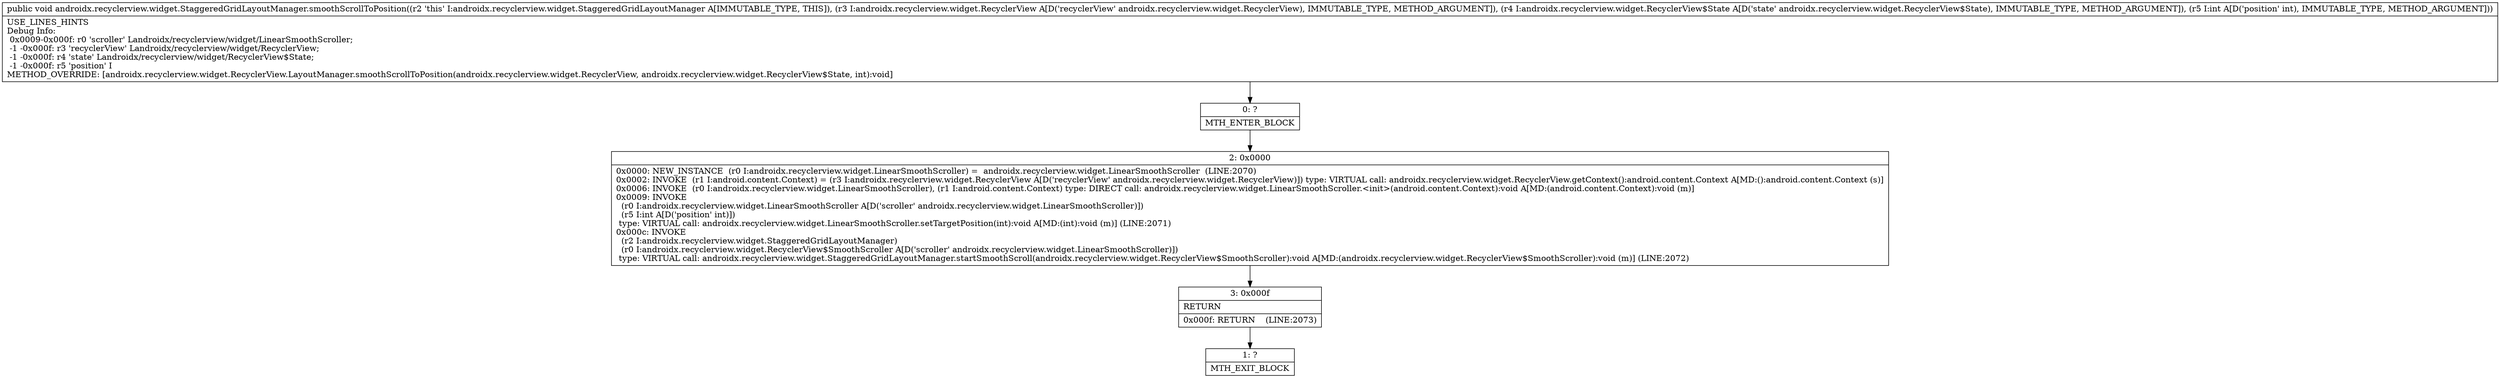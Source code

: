 digraph "CFG forandroidx.recyclerview.widget.StaggeredGridLayoutManager.smoothScrollToPosition(Landroidx\/recyclerview\/widget\/RecyclerView;Landroidx\/recyclerview\/widget\/RecyclerView$State;I)V" {
Node_0 [shape=record,label="{0\:\ ?|MTH_ENTER_BLOCK\l}"];
Node_2 [shape=record,label="{2\:\ 0x0000|0x0000: NEW_INSTANCE  (r0 I:androidx.recyclerview.widget.LinearSmoothScroller) =  androidx.recyclerview.widget.LinearSmoothScroller  (LINE:2070)\l0x0002: INVOKE  (r1 I:android.content.Context) = (r3 I:androidx.recyclerview.widget.RecyclerView A[D('recyclerView' androidx.recyclerview.widget.RecyclerView)]) type: VIRTUAL call: androidx.recyclerview.widget.RecyclerView.getContext():android.content.Context A[MD:():android.content.Context (s)]\l0x0006: INVOKE  (r0 I:androidx.recyclerview.widget.LinearSmoothScroller), (r1 I:android.content.Context) type: DIRECT call: androidx.recyclerview.widget.LinearSmoothScroller.\<init\>(android.content.Context):void A[MD:(android.content.Context):void (m)]\l0x0009: INVOKE  \l  (r0 I:androidx.recyclerview.widget.LinearSmoothScroller A[D('scroller' androidx.recyclerview.widget.LinearSmoothScroller)])\l  (r5 I:int A[D('position' int)])\l type: VIRTUAL call: androidx.recyclerview.widget.LinearSmoothScroller.setTargetPosition(int):void A[MD:(int):void (m)] (LINE:2071)\l0x000c: INVOKE  \l  (r2 I:androidx.recyclerview.widget.StaggeredGridLayoutManager)\l  (r0 I:androidx.recyclerview.widget.RecyclerView$SmoothScroller A[D('scroller' androidx.recyclerview.widget.LinearSmoothScroller)])\l type: VIRTUAL call: androidx.recyclerview.widget.StaggeredGridLayoutManager.startSmoothScroll(androidx.recyclerview.widget.RecyclerView$SmoothScroller):void A[MD:(androidx.recyclerview.widget.RecyclerView$SmoothScroller):void (m)] (LINE:2072)\l}"];
Node_3 [shape=record,label="{3\:\ 0x000f|RETURN\l|0x000f: RETURN    (LINE:2073)\l}"];
Node_1 [shape=record,label="{1\:\ ?|MTH_EXIT_BLOCK\l}"];
MethodNode[shape=record,label="{public void androidx.recyclerview.widget.StaggeredGridLayoutManager.smoothScrollToPosition((r2 'this' I:androidx.recyclerview.widget.StaggeredGridLayoutManager A[IMMUTABLE_TYPE, THIS]), (r3 I:androidx.recyclerview.widget.RecyclerView A[D('recyclerView' androidx.recyclerview.widget.RecyclerView), IMMUTABLE_TYPE, METHOD_ARGUMENT]), (r4 I:androidx.recyclerview.widget.RecyclerView$State A[D('state' androidx.recyclerview.widget.RecyclerView$State), IMMUTABLE_TYPE, METHOD_ARGUMENT]), (r5 I:int A[D('position' int), IMMUTABLE_TYPE, METHOD_ARGUMENT]))  | USE_LINES_HINTS\lDebug Info:\l  0x0009\-0x000f: r0 'scroller' Landroidx\/recyclerview\/widget\/LinearSmoothScroller;\l  \-1 \-0x000f: r3 'recyclerView' Landroidx\/recyclerview\/widget\/RecyclerView;\l  \-1 \-0x000f: r4 'state' Landroidx\/recyclerview\/widget\/RecyclerView$State;\l  \-1 \-0x000f: r5 'position' I\lMETHOD_OVERRIDE: [androidx.recyclerview.widget.RecyclerView.LayoutManager.smoothScrollToPosition(androidx.recyclerview.widget.RecyclerView, androidx.recyclerview.widget.RecyclerView$State, int):void]\l}"];
MethodNode -> Node_0;Node_0 -> Node_2;
Node_2 -> Node_3;
Node_3 -> Node_1;
}

